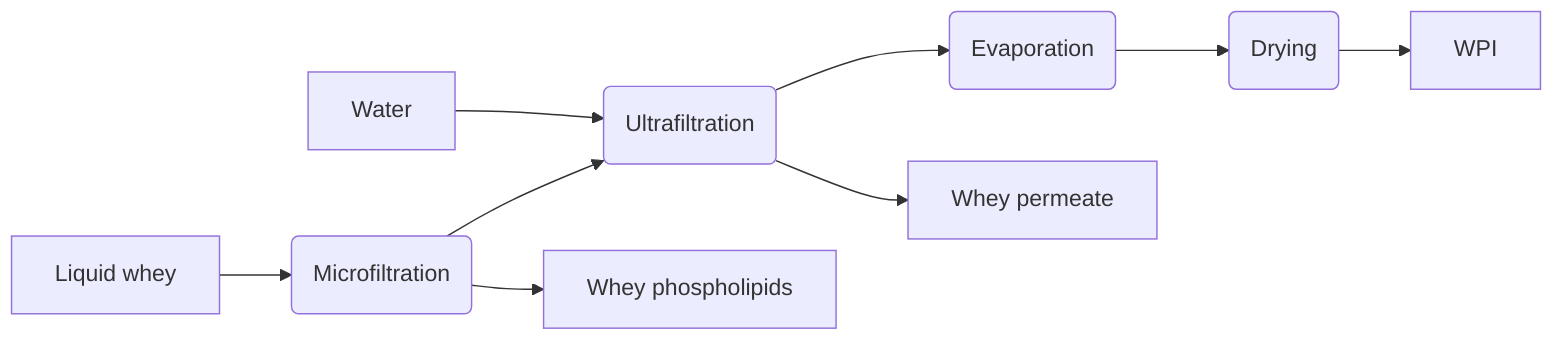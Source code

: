 flowchart LR

A[|borders:n|Liquid whey] --> B(Microfiltration)

B --> C(Ultrafiltration)

C --> D(Evaporation)

D --> E(Drying)

E --> F[|borders:n|WPI]

B --> X[|borders:n|Whey phospholipids]

C --> Y[|borders:n|Whey permeate]

W[|borders:n|Water]--> C